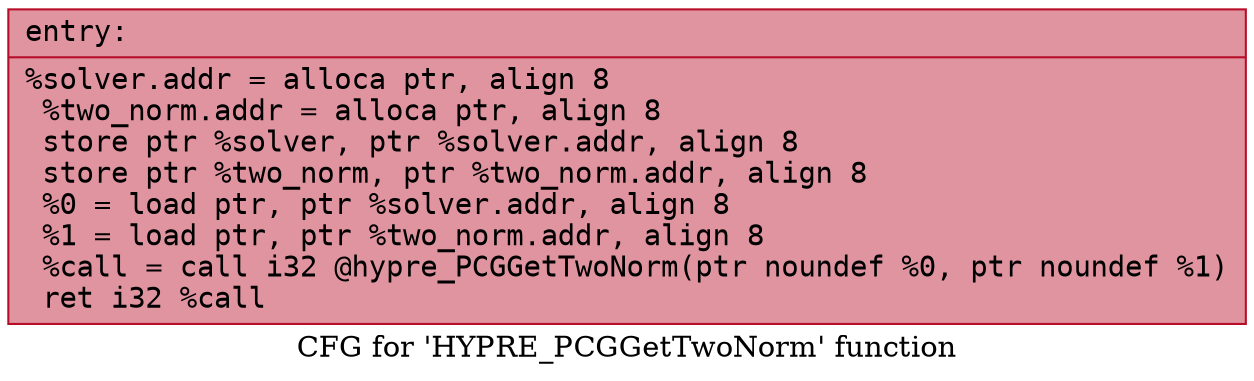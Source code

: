 digraph "CFG for 'HYPRE_PCGGetTwoNorm' function" {
	label="CFG for 'HYPRE_PCGGetTwoNorm' function";

	Node0x556d45bc9440 [shape=record,color="#b70d28ff", style=filled, fillcolor="#b70d2870" fontname="Courier",label="{entry:\l|  %solver.addr = alloca ptr, align 8\l  %two_norm.addr = alloca ptr, align 8\l  store ptr %solver, ptr %solver.addr, align 8\l  store ptr %two_norm, ptr %two_norm.addr, align 8\l  %0 = load ptr, ptr %solver.addr, align 8\l  %1 = load ptr, ptr %two_norm.addr, align 8\l  %call = call i32 @hypre_PCGGetTwoNorm(ptr noundef %0, ptr noundef %1)\l  ret i32 %call\l}"];
}
